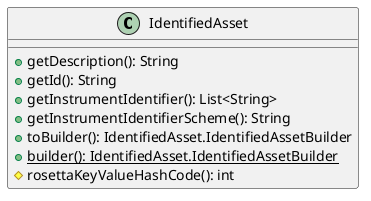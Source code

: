 @startuml

    class IdentifiedAsset [[IdentifiedAsset.html]] {
        +getDescription(): String
        +getId(): String
        +getInstrumentIdentifier(): List<String>
        +getInstrumentIdentifierScheme(): String
        +toBuilder(): IdentifiedAsset.IdentifiedAssetBuilder
        {static} +builder(): IdentifiedAsset.IdentifiedAssetBuilder
        #rosettaKeyValueHashCode(): int
    }

@enduml
